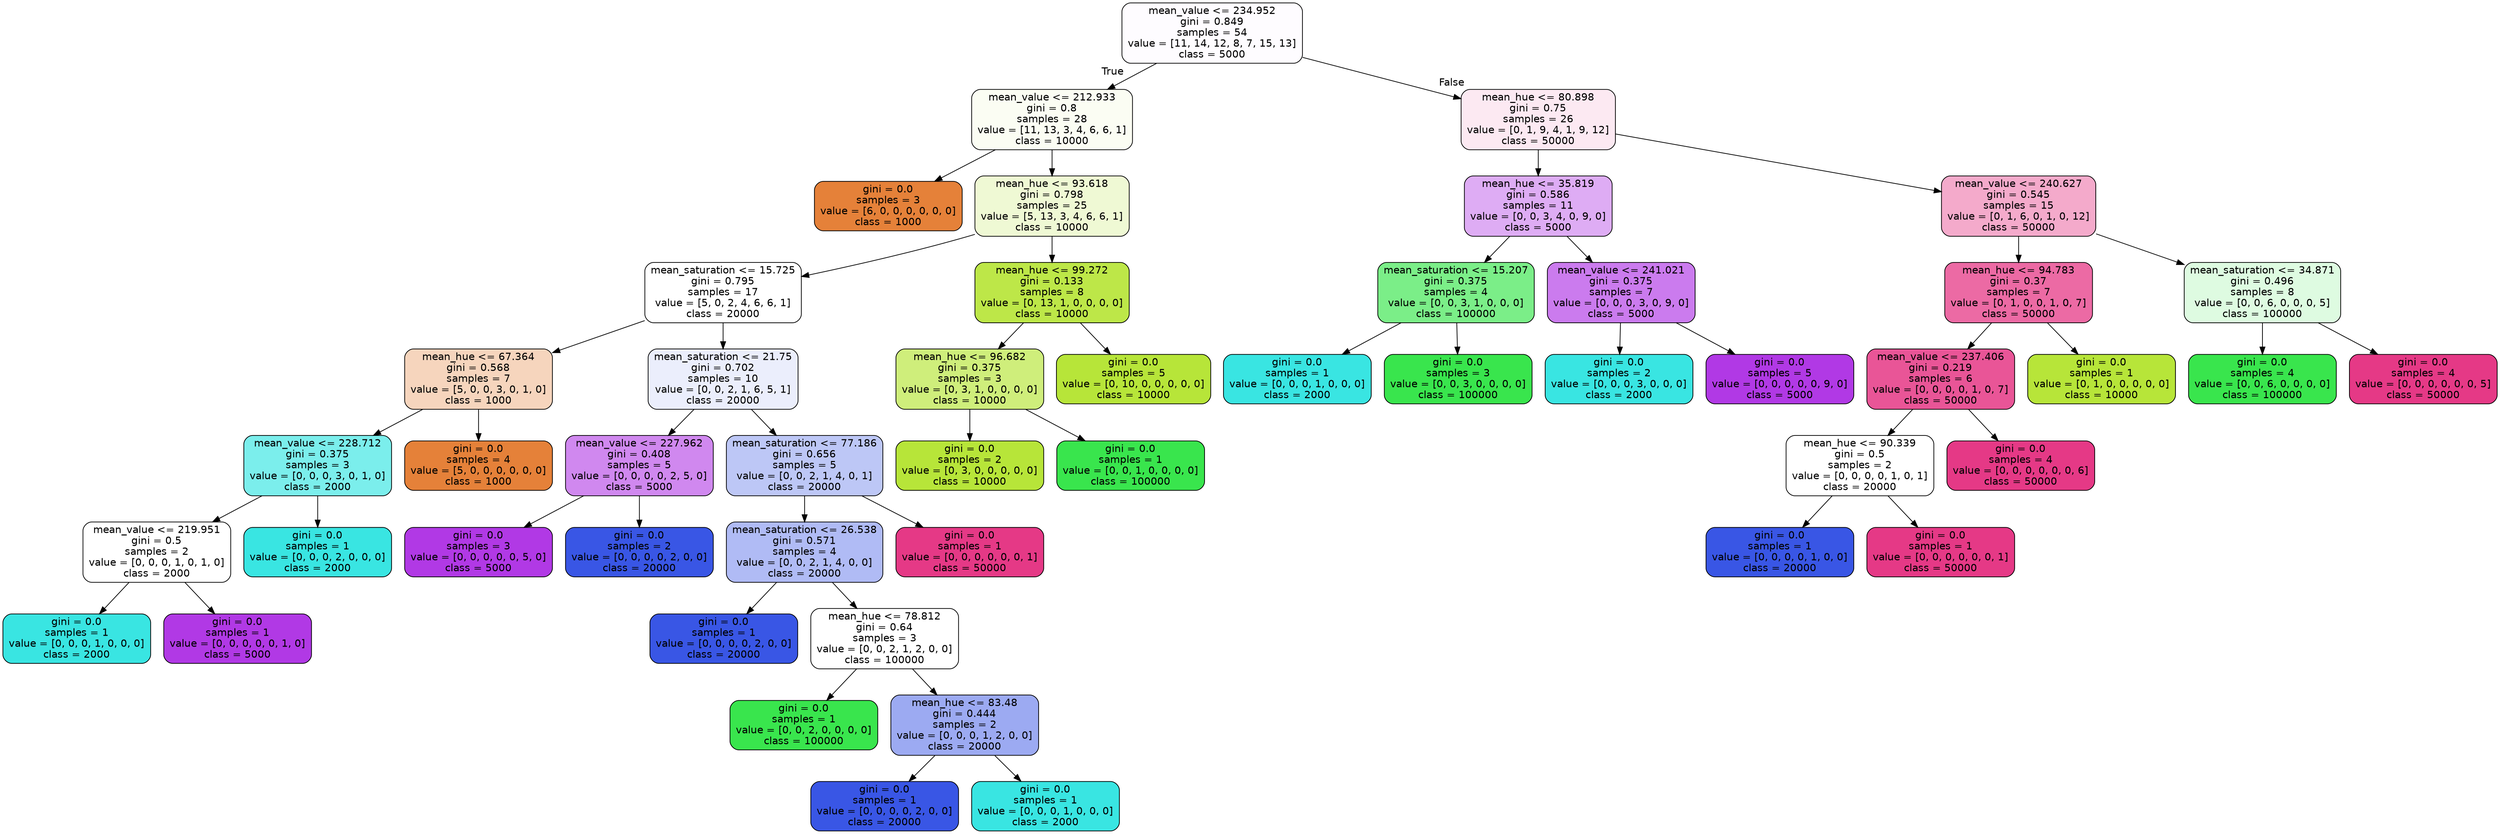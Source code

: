 digraph Tree {
node [shape=box, style="filled, rounded", color="black", fontname="helvetica"] ;
edge [fontname="helvetica"] ;
0 [label="mean_value <= 234.952\ngini = 0.849\nsamples = 54\nvalue = [11, 14, 12, 8, 7, 15, 13]\nclass = 5000", fillcolor="#fefcff"] ;
1 [label="mean_value <= 212.933\ngini = 0.8\nsamples = 28\nvalue = [11, 13, 3, 4, 6, 6, 1]\nclass = 10000", fillcolor="#fbfdf3"] ;
0 -> 1 [labeldistance=2.5, labelangle=45, headlabel="True"] ;
2 [label="gini = 0.0\nsamples = 3\nvalue = [6, 0, 0, 0, 0, 0, 0]\nclass = 1000", fillcolor="#e58139"] ;
1 -> 2 ;
3 [label="mean_hue <= 93.618\ngini = 0.798\nsamples = 25\nvalue = [5, 13, 3, 4, 6, 6, 1]\nclass = 10000", fillcolor="#eff9d4"] ;
1 -> 3 ;
4 [label="mean_saturation <= 15.725\ngini = 0.795\nsamples = 17\nvalue = [5, 0, 2, 4, 6, 6, 1]\nclass = 20000", fillcolor="#ffffff"] ;
3 -> 4 ;
5 [label="mean_hue <= 67.364\ngini = 0.568\nsamples = 7\nvalue = [5, 0, 0, 3, 0, 1, 0]\nclass = 1000", fillcolor="#f6d5bd"] ;
4 -> 5 ;
6 [label="mean_value <= 228.712\ngini = 0.375\nsamples = 3\nvalue = [0, 0, 0, 3, 0, 1, 0]\nclass = 2000", fillcolor="#7beeec"] ;
5 -> 6 ;
7 [label="mean_value <= 219.951\ngini = 0.5\nsamples = 2\nvalue = [0, 0, 0, 1, 0, 1, 0]\nclass = 2000", fillcolor="#ffffff"] ;
6 -> 7 ;
8 [label="gini = 0.0\nsamples = 1\nvalue = [0, 0, 0, 1, 0, 0, 0]\nclass = 2000", fillcolor="#39e5e2"] ;
7 -> 8 ;
9 [label="gini = 0.0\nsamples = 1\nvalue = [0, 0, 0, 0, 0, 1, 0]\nclass = 5000", fillcolor="#b139e5"] ;
7 -> 9 ;
10 [label="gini = 0.0\nsamples = 1\nvalue = [0, 0, 0, 2, 0, 0, 0]\nclass = 2000", fillcolor="#39e5e2"] ;
6 -> 10 ;
11 [label="gini = 0.0\nsamples = 4\nvalue = [5, 0, 0, 0, 0, 0, 0]\nclass = 1000", fillcolor="#e58139"] ;
5 -> 11 ;
12 [label="mean_saturation <= 21.75\ngini = 0.702\nsamples = 10\nvalue = [0, 0, 2, 1, 6, 5, 1]\nclass = 20000", fillcolor="#ebeefc"] ;
4 -> 12 ;
13 [label="mean_value <= 227.962\ngini = 0.408\nsamples = 5\nvalue = [0, 0, 0, 0, 2, 5, 0]\nclass = 5000", fillcolor="#d088ef"] ;
12 -> 13 ;
14 [label="gini = 0.0\nsamples = 3\nvalue = [0, 0, 0, 0, 0, 5, 0]\nclass = 5000", fillcolor="#b139e5"] ;
13 -> 14 ;
15 [label="gini = 0.0\nsamples = 2\nvalue = [0, 0, 0, 0, 2, 0, 0]\nclass = 20000", fillcolor="#3956e5"] ;
13 -> 15 ;
16 [label="mean_saturation <= 77.186\ngini = 0.656\nsamples = 5\nvalue = [0, 0, 2, 1, 4, 0, 1]\nclass = 20000", fillcolor="#bdc7f6"] ;
12 -> 16 ;
17 [label="mean_saturation <= 26.538\ngini = 0.571\nsamples = 4\nvalue = [0, 0, 2, 1, 4, 0, 0]\nclass = 20000", fillcolor="#b0bbf5"] ;
16 -> 17 ;
18 [label="gini = 0.0\nsamples = 1\nvalue = [0, 0, 0, 0, 2, 0, 0]\nclass = 20000", fillcolor="#3956e5"] ;
17 -> 18 ;
19 [label="mean_hue <= 78.812\ngini = 0.64\nsamples = 3\nvalue = [0, 0, 2, 1, 2, 0, 0]\nclass = 100000", fillcolor="#ffffff"] ;
17 -> 19 ;
20 [label="gini = 0.0\nsamples = 1\nvalue = [0, 0, 2, 0, 0, 0, 0]\nclass = 100000", fillcolor="#39e54d"] ;
19 -> 20 ;
21 [label="mean_hue <= 83.48\ngini = 0.444\nsamples = 2\nvalue = [0, 0, 0, 1, 2, 0, 0]\nclass = 20000", fillcolor="#9caaf2"] ;
19 -> 21 ;
22 [label="gini = 0.0\nsamples = 1\nvalue = [0, 0, 0, 0, 2, 0, 0]\nclass = 20000", fillcolor="#3956e5"] ;
21 -> 22 ;
23 [label="gini = 0.0\nsamples = 1\nvalue = [0, 0, 0, 1, 0, 0, 0]\nclass = 2000", fillcolor="#39e5e2"] ;
21 -> 23 ;
24 [label="gini = 0.0\nsamples = 1\nvalue = [0, 0, 0, 0, 0, 0, 1]\nclass = 50000", fillcolor="#e53986"] ;
16 -> 24 ;
25 [label="mean_hue <= 99.272\ngini = 0.133\nsamples = 8\nvalue = [0, 13, 1, 0, 0, 0, 0]\nclass = 10000", fillcolor="#bde748"] ;
3 -> 25 ;
26 [label="mean_hue <= 96.682\ngini = 0.375\nsamples = 3\nvalue = [0, 3, 1, 0, 0, 0, 0]\nclass = 10000", fillcolor="#cfee7b"] ;
25 -> 26 ;
27 [label="gini = 0.0\nsamples = 2\nvalue = [0, 3, 0, 0, 0, 0, 0]\nclass = 10000", fillcolor="#b7e539"] ;
26 -> 27 ;
28 [label="gini = 0.0\nsamples = 1\nvalue = [0, 0, 1, 0, 0, 0, 0]\nclass = 100000", fillcolor="#39e54d"] ;
26 -> 28 ;
29 [label="gini = 0.0\nsamples = 5\nvalue = [0, 10, 0, 0, 0, 0, 0]\nclass = 10000", fillcolor="#b7e539"] ;
25 -> 29 ;
30 [label="mean_hue <= 80.898\ngini = 0.75\nsamples = 26\nvalue = [0, 1, 9, 4, 1, 9, 12]\nclass = 50000", fillcolor="#fce9f2"] ;
0 -> 30 [labeldistance=2.5, labelangle=-45, headlabel="False"] ;
31 [label="mean_hue <= 35.819\ngini = 0.586\nsamples = 11\nvalue = [0, 0, 3, 4, 0, 9, 0]\nclass = 5000", fillcolor="#deacf4"] ;
30 -> 31 ;
32 [label="mean_saturation <= 15.207\ngini = 0.375\nsamples = 4\nvalue = [0, 0, 3, 1, 0, 0, 0]\nclass = 100000", fillcolor="#7bee88"] ;
31 -> 32 ;
33 [label="gini = 0.0\nsamples = 1\nvalue = [0, 0, 0, 1, 0, 0, 0]\nclass = 2000", fillcolor="#39e5e2"] ;
32 -> 33 ;
34 [label="gini = 0.0\nsamples = 3\nvalue = [0, 0, 3, 0, 0, 0, 0]\nclass = 100000", fillcolor="#39e54d"] ;
32 -> 34 ;
35 [label="mean_value <= 241.021\ngini = 0.375\nsamples = 7\nvalue = [0, 0, 0, 3, 0, 9, 0]\nclass = 5000", fillcolor="#cb7bee"] ;
31 -> 35 ;
36 [label="gini = 0.0\nsamples = 2\nvalue = [0, 0, 0, 3, 0, 0, 0]\nclass = 2000", fillcolor="#39e5e2"] ;
35 -> 36 ;
37 [label="gini = 0.0\nsamples = 5\nvalue = [0, 0, 0, 0, 0, 9, 0]\nclass = 5000", fillcolor="#b139e5"] ;
35 -> 37 ;
38 [label="mean_value <= 240.627\ngini = 0.545\nsamples = 15\nvalue = [0, 1, 6, 0, 1, 0, 12]\nclass = 50000", fillcolor="#f4aacb"] ;
30 -> 38 ;
39 [label="mean_hue <= 94.783\ngini = 0.37\nsamples = 7\nvalue = [0, 1, 0, 0, 1, 0, 7]\nclass = 50000", fillcolor="#ec6aa4"] ;
38 -> 39 ;
40 [label="mean_value <= 237.406\ngini = 0.219\nsamples = 6\nvalue = [0, 0, 0, 0, 1, 0, 7]\nclass = 50000", fillcolor="#e95597"] ;
39 -> 40 ;
41 [label="mean_hue <= 90.339\ngini = 0.5\nsamples = 2\nvalue = [0, 0, 0, 0, 1, 0, 1]\nclass = 20000", fillcolor="#ffffff"] ;
40 -> 41 ;
42 [label="gini = 0.0\nsamples = 1\nvalue = [0, 0, 0, 0, 1, 0, 0]\nclass = 20000", fillcolor="#3956e5"] ;
41 -> 42 ;
43 [label="gini = 0.0\nsamples = 1\nvalue = [0, 0, 0, 0, 0, 0, 1]\nclass = 50000", fillcolor="#e53986"] ;
41 -> 43 ;
44 [label="gini = 0.0\nsamples = 4\nvalue = [0, 0, 0, 0, 0, 0, 6]\nclass = 50000", fillcolor="#e53986"] ;
40 -> 44 ;
45 [label="gini = 0.0\nsamples = 1\nvalue = [0, 1, 0, 0, 0, 0, 0]\nclass = 10000", fillcolor="#b7e539"] ;
39 -> 45 ;
46 [label="mean_saturation <= 34.871\ngini = 0.496\nsamples = 8\nvalue = [0, 0, 6, 0, 0, 0, 5]\nclass = 100000", fillcolor="#defbe1"] ;
38 -> 46 ;
47 [label="gini = 0.0\nsamples = 4\nvalue = [0, 0, 6, 0, 0, 0, 0]\nclass = 100000", fillcolor="#39e54d"] ;
46 -> 47 ;
48 [label="gini = 0.0\nsamples = 4\nvalue = [0, 0, 0, 0, 0, 0, 5]\nclass = 50000", fillcolor="#e53986"] ;
46 -> 48 ;
}